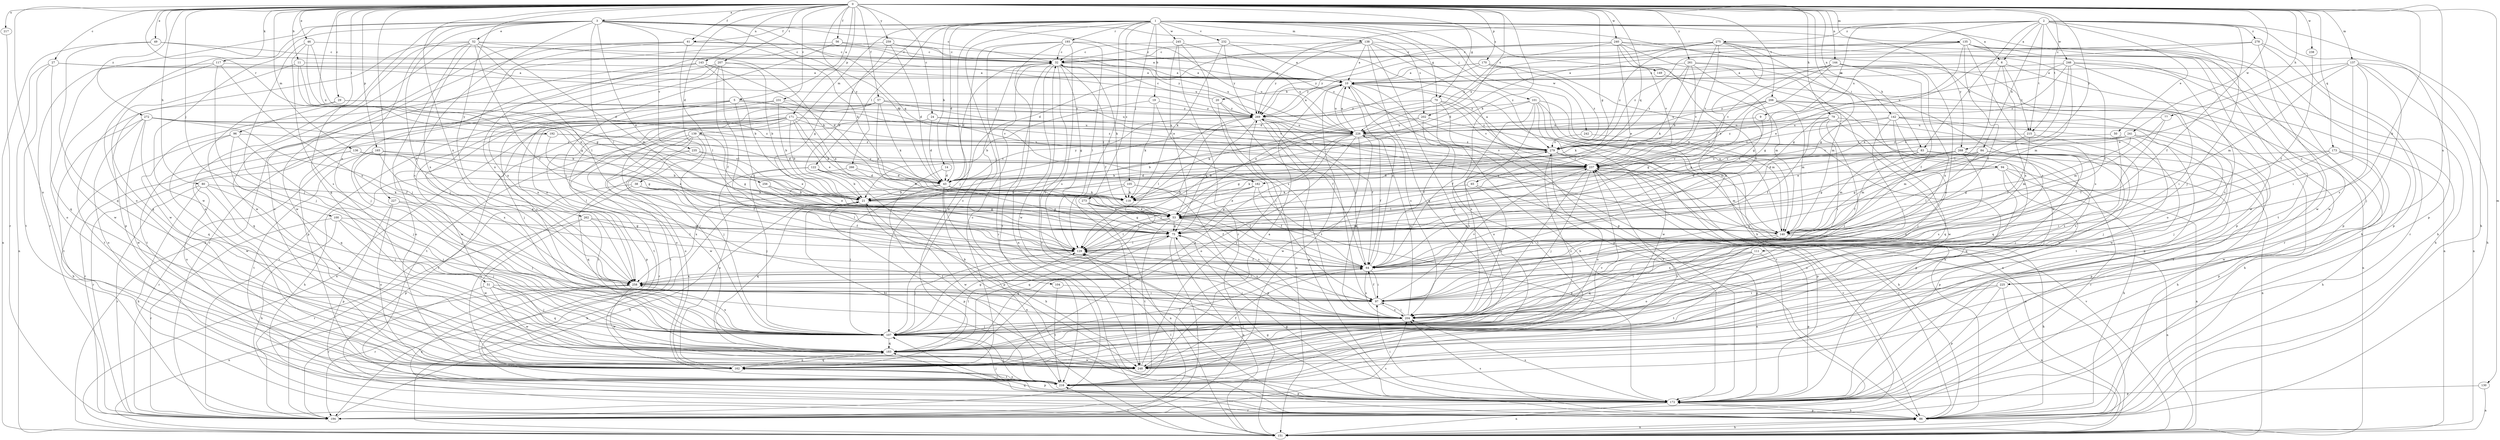 strict digraph  {
0;
1;
2;
3;
5;
6;
9;
10;
11;
14;
19;
20;
21;
24;
27;
29;
32;
38;
43;
46;
49;
50;
51;
52;
53;
56;
57;
61;
64;
65;
70;
75;
77;
79;
80;
83;
84;
86;
94;
96;
97;
100;
101;
104;
105;
107;
111;
117;
118;
122;
129;
130;
135;
136;
137;
138;
139;
140;
142;
143;
144;
149;
151;
162;
165;
170;
171;
172;
173;
182;
183;
192;
193;
194;
202;
204;
206;
207;
215;
216;
217;
225;
226;
227;
231;
232;
235;
237;
238;
240;
241;
242;
245;
246;
248;
256;
258;
259;
261;
262;
266;
268;
269;
272;
273;
275;
278;
279;
0 -> 3  [label=a];
0 -> 5  [label=a];
0 -> 11  [label=b];
0 -> 24  [label=c];
0 -> 27  [label=c];
0 -> 29  [label=c];
0 -> 38  [label=d];
0 -> 46  [label=e];
0 -> 49  [label=e];
0 -> 56  [label=f];
0 -> 57  [label=f];
0 -> 61  [label=f];
0 -> 65  [label=g];
0 -> 70  [label=g];
0 -> 77  [label=h];
0 -> 79  [label=h];
0 -> 80  [label=h];
0 -> 94  [label=i];
0 -> 96  [label=i];
0 -> 100  [label=j];
0 -> 111  [label=k];
0 -> 117  [label=k];
0 -> 118  [label=k];
0 -> 130  [label=m];
0 -> 135  [label=m];
0 -> 136  [label=m];
0 -> 137  [label=m];
0 -> 142  [label=n];
0 -> 143  [label=n];
0 -> 144  [label=n];
0 -> 162  [label=o];
0 -> 165  [label=p];
0 -> 170  [label=p];
0 -> 171  [label=p];
0 -> 173  [label=q];
0 -> 182  [label=q];
0 -> 192  [label=r];
0 -> 202  [label=s];
0 -> 206  [label=t];
0 -> 207  [label=t];
0 -> 215  [label=t];
0 -> 217  [label=u];
0 -> 225  [label=u];
0 -> 227  [label=v];
0 -> 231  [label=v];
0 -> 238  [label=w];
0 -> 240  [label=w];
0 -> 241  [label=w];
0 -> 256  [label=x];
0 -> 258  [label=x];
0 -> 259  [label=y];
0 -> 261  [label=y];
0 -> 262  [label=y];
0 -> 266  [label=y];
0 -> 268  [label=y];
0 -> 272  [label=z];
1 -> 6  [label=a];
1 -> 14  [label=b];
1 -> 19  [label=b];
1 -> 43  [label=d];
1 -> 61  [label=f];
1 -> 70  [label=g];
1 -> 75  [label=g];
1 -> 83  [label=h];
1 -> 101  [label=j];
1 -> 104  [label=j];
1 -> 105  [label=j];
1 -> 107  [label=j];
1 -> 122  [label=l];
1 -> 129  [label=l];
1 -> 138  [label=m];
1 -> 139  [label=m];
1 -> 149  [label=n];
1 -> 193  [label=r];
1 -> 225  [label=u];
1 -> 232  [label=v];
1 -> 242  [label=w];
1 -> 245  [label=w];
1 -> 268  [label=y];
1 -> 273  [label=z];
2 -> 6  [label=a];
2 -> 9  [label=a];
2 -> 50  [label=e];
2 -> 64  [label=f];
2 -> 83  [label=h];
2 -> 84  [label=h];
2 -> 86  [label=h];
2 -> 107  [label=j];
2 -> 172  [label=p];
2 -> 215  [label=t];
2 -> 226  [label=u];
2 -> 246  [label=w];
2 -> 269  [label=y];
2 -> 275  [label=z];
2 -> 278  [label=z];
3 -> 32  [label=c];
3 -> 43  [label=d];
3 -> 51  [label=e];
3 -> 52  [label=e];
3 -> 53  [label=e];
3 -> 118  [label=k];
3 -> 129  [label=l];
3 -> 162  [label=o];
3 -> 182  [label=q];
3 -> 183  [label=q];
3 -> 194  [label=r];
3 -> 202  [label=s];
3 -> 204  [label=s];
3 -> 235  [label=v];
3 -> 248  [label=w];
3 -> 258  [label=x];
3 -> 279  [label=z];
5 -> 53  [label=e];
5 -> 129  [label=l];
5 -> 194  [label=r];
5 -> 204  [label=s];
5 -> 248  [label=w];
5 -> 269  [label=y];
6 -> 10  [label=a];
6 -> 129  [label=l];
6 -> 151  [label=n];
6 -> 215  [label=t];
6 -> 258  [label=x];
9 -> 53  [label=e];
9 -> 226  [label=u];
10 -> 20  [label=b];
10 -> 86  [label=h];
10 -> 172  [label=p];
10 -> 204  [label=s];
10 -> 216  [label=t];
10 -> 226  [label=u];
11 -> 10  [label=a];
11 -> 53  [label=e];
11 -> 75  [label=g];
11 -> 183  [label=q];
14 -> 43  [label=d];
14 -> 216  [label=t];
19 -> 21  [label=b];
19 -> 97  [label=i];
19 -> 118  [label=k];
19 -> 269  [label=y];
20 -> 32  [label=c];
20 -> 64  [label=f];
20 -> 151  [label=n];
20 -> 269  [label=y];
21 -> 53  [label=e];
21 -> 172  [label=p];
21 -> 183  [label=q];
21 -> 248  [label=w];
24 -> 43  [label=d];
24 -> 216  [label=t];
24 -> 226  [label=u];
24 -> 237  [label=v];
27 -> 10  [label=a];
27 -> 151  [label=n];
27 -> 183  [label=q];
27 -> 216  [label=t];
27 -> 269  [label=y];
29 -> 183  [label=q];
29 -> 216  [label=t];
29 -> 237  [label=v];
29 -> 269  [label=y];
32 -> 10  [label=a];
32 -> 43  [label=d];
32 -> 64  [label=f];
32 -> 75  [label=g];
32 -> 118  [label=k];
32 -> 204  [label=s];
32 -> 216  [label=t];
32 -> 248  [label=w];
38 -> 21  [label=b];
38 -> 64  [label=f];
38 -> 129  [label=l];
38 -> 162  [label=o];
38 -> 172  [label=p];
43 -> 21  [label=b];
43 -> 75  [label=g];
43 -> 86  [label=h];
43 -> 107  [label=j];
43 -> 118  [label=k];
43 -> 151  [label=n];
43 -> 258  [label=x];
43 -> 269  [label=y];
46 -> 32  [label=c];
46 -> 43  [label=d];
46 -> 75  [label=g];
46 -> 107  [label=j];
46 -> 204  [label=s];
49 -> 32  [label=c];
49 -> 151  [label=n];
49 -> 183  [label=q];
49 -> 226  [label=u];
50 -> 107  [label=j];
50 -> 204  [label=s];
50 -> 279  [label=z];
51 -> 97  [label=i];
51 -> 107  [label=j];
51 -> 183  [label=q];
51 -> 194  [label=r];
51 -> 248  [label=w];
52 -> 32  [label=c];
52 -> 64  [label=f];
52 -> 107  [label=j];
52 -> 118  [label=k];
52 -> 129  [label=l];
52 -> 140  [label=m];
52 -> 162  [label=o];
52 -> 172  [label=p];
52 -> 248  [label=w];
52 -> 258  [label=x];
53 -> 75  [label=g];
53 -> 97  [label=i];
53 -> 129  [label=l];
53 -> 140  [label=m];
53 -> 183  [label=q];
53 -> 216  [label=t];
56 -> 32  [label=c];
56 -> 97  [label=i];
56 -> 151  [label=n];
56 -> 226  [label=u];
57 -> 53  [label=e];
57 -> 107  [label=j];
57 -> 118  [label=k];
57 -> 162  [label=o];
57 -> 226  [label=u];
57 -> 237  [label=v];
57 -> 258  [label=x];
57 -> 269  [label=y];
61 -> 32  [label=c];
61 -> 107  [label=j];
61 -> 129  [label=l];
61 -> 162  [label=o];
61 -> 248  [label=w];
61 -> 269  [label=y];
64 -> 10  [label=a];
64 -> 97  [label=i];
64 -> 204  [label=s];
64 -> 258  [label=x];
64 -> 269  [label=y];
65 -> 53  [label=e];
65 -> 118  [label=k];
65 -> 172  [label=p];
65 -> 204  [label=s];
70 -> 53  [label=e];
70 -> 194  [label=r];
70 -> 216  [label=t];
70 -> 237  [label=v];
70 -> 269  [label=y];
70 -> 279  [label=z];
75 -> 129  [label=l];
75 -> 151  [label=n];
75 -> 183  [label=q];
75 -> 194  [label=r];
75 -> 204  [label=s];
77 -> 64  [label=f];
77 -> 140  [label=m];
77 -> 226  [label=u];
79 -> 64  [label=f];
79 -> 97  [label=i];
79 -> 107  [label=j];
79 -> 183  [label=q];
79 -> 226  [label=u];
79 -> 248  [label=w];
79 -> 279  [label=z];
80 -> 86  [label=h];
80 -> 107  [label=j];
80 -> 118  [label=k];
80 -> 183  [label=q];
80 -> 194  [label=r];
83 -> 21  [label=b];
83 -> 64  [label=f];
83 -> 140  [label=m];
83 -> 151  [label=n];
83 -> 183  [label=q];
83 -> 194  [label=r];
83 -> 237  [label=v];
84 -> 21  [label=b];
84 -> 43  [label=d];
84 -> 75  [label=g];
84 -> 86  [label=h];
84 -> 107  [label=j];
84 -> 129  [label=l];
84 -> 172  [label=p];
84 -> 204  [label=s];
84 -> 237  [label=v];
86 -> 32  [label=c];
86 -> 75  [label=g];
86 -> 107  [label=j];
86 -> 151  [label=n];
86 -> 172  [label=p];
86 -> 183  [label=q];
86 -> 204  [label=s];
86 -> 237  [label=v];
86 -> 258  [label=x];
94 -> 43  [label=d];
94 -> 86  [label=h];
94 -> 151  [label=n];
94 -> 162  [label=o];
94 -> 172  [label=p];
94 -> 258  [label=x];
96 -> 86  [label=h];
96 -> 107  [label=j];
96 -> 183  [label=q];
96 -> 248  [label=w];
96 -> 279  [label=z];
97 -> 64  [label=f];
97 -> 129  [label=l];
97 -> 204  [label=s];
97 -> 237  [label=v];
97 -> 279  [label=z];
100 -> 75  [label=g];
100 -> 86  [label=h];
100 -> 97  [label=i];
100 -> 107  [label=j];
100 -> 194  [label=r];
101 -> 64  [label=f];
101 -> 86  [label=h];
101 -> 140  [label=m];
101 -> 151  [label=n];
101 -> 162  [label=o];
101 -> 204  [label=s];
101 -> 248  [label=w];
101 -> 269  [label=y];
104 -> 97  [label=i];
104 -> 216  [label=t];
105 -> 21  [label=b];
105 -> 64  [label=f];
105 -> 118  [label=k];
105 -> 172  [label=p];
105 -> 248  [label=w];
107 -> 32  [label=c];
107 -> 75  [label=g];
107 -> 183  [label=q];
107 -> 258  [label=x];
111 -> 64  [label=f];
111 -> 97  [label=i];
111 -> 172  [label=p];
111 -> 216  [label=t];
111 -> 258  [label=x];
117 -> 10  [label=a];
117 -> 107  [label=j];
117 -> 162  [label=o];
117 -> 248  [label=w];
117 -> 258  [label=x];
122 -> 21  [label=b];
122 -> 43  [label=d];
122 -> 107  [label=j];
122 -> 162  [label=o];
122 -> 172  [label=p];
129 -> 64  [label=f];
129 -> 107  [label=j];
130 -> 151  [label=n];
130 -> 172  [label=p];
135 -> 32  [label=c];
135 -> 43  [label=d];
135 -> 53  [label=e];
135 -> 64  [label=f];
135 -> 86  [label=h];
135 -> 172  [label=p];
135 -> 204  [label=s];
135 -> 216  [label=t];
135 -> 248  [label=w];
135 -> 279  [label=z];
136 -> 21  [label=b];
136 -> 129  [label=l];
136 -> 162  [label=o];
136 -> 194  [label=r];
136 -> 237  [label=v];
137 -> 10  [label=a];
137 -> 53  [label=e];
137 -> 86  [label=h];
137 -> 97  [label=i];
137 -> 107  [label=j];
137 -> 140  [label=m];
137 -> 151  [label=n];
137 -> 204  [label=s];
138 -> 10  [label=a];
138 -> 32  [label=c];
138 -> 43  [label=d];
138 -> 86  [label=h];
138 -> 140  [label=m];
138 -> 162  [label=o];
138 -> 172  [label=p];
138 -> 183  [label=q];
138 -> 269  [label=y];
139 -> 75  [label=g];
139 -> 107  [label=j];
139 -> 162  [label=o];
139 -> 194  [label=r];
139 -> 216  [label=t];
139 -> 248  [label=w];
139 -> 279  [label=z];
140 -> 10  [label=a];
140 -> 53  [label=e];
140 -> 86  [label=h];
140 -> 151  [label=n];
140 -> 162  [label=o];
140 -> 183  [label=q];
140 -> 269  [label=y];
142 -> 86  [label=h];
142 -> 97  [label=i];
142 -> 107  [label=j];
142 -> 183  [label=q];
142 -> 216  [label=t];
142 -> 226  [label=u];
142 -> 237  [label=v];
142 -> 248  [label=w];
143 -> 10  [label=a];
143 -> 21  [label=b];
143 -> 43  [label=d];
143 -> 107  [label=j];
143 -> 248  [label=w];
144 -> 10  [label=a];
144 -> 53  [label=e];
144 -> 64  [label=f];
144 -> 75  [label=g];
144 -> 162  [label=o];
144 -> 204  [label=s];
144 -> 237  [label=v];
144 -> 258  [label=x];
149 -> 140  [label=m];
151 -> 21  [label=b];
151 -> 75  [label=g];
151 -> 86  [label=h];
151 -> 216  [label=t];
151 -> 237  [label=v];
162 -> 32  [label=c];
162 -> 172  [label=p];
162 -> 183  [label=q];
162 -> 216  [label=t];
165 -> 53  [label=e];
165 -> 107  [label=j];
165 -> 194  [label=r];
165 -> 216  [label=t];
165 -> 237  [label=v];
165 -> 258  [label=x];
170 -> 10  [label=a];
170 -> 43  [label=d];
170 -> 194  [label=r];
170 -> 258  [label=x];
170 -> 269  [label=y];
170 -> 279  [label=z];
171 -> 21  [label=b];
171 -> 53  [label=e];
171 -> 107  [label=j];
171 -> 118  [label=k];
171 -> 151  [label=n];
171 -> 162  [label=o];
171 -> 172  [label=p];
171 -> 194  [label=r];
171 -> 216  [label=t];
171 -> 226  [label=u];
171 -> 237  [label=v];
171 -> 279  [label=z];
172 -> 86  [label=h];
172 -> 97  [label=i];
172 -> 107  [label=j];
172 -> 129  [label=l];
172 -> 151  [label=n];
172 -> 194  [label=r];
172 -> 204  [label=s];
173 -> 75  [label=g];
173 -> 86  [label=h];
173 -> 97  [label=i];
173 -> 172  [label=p];
173 -> 237  [label=v];
173 -> 248  [label=w];
182 -> 21  [label=b];
182 -> 64  [label=f];
182 -> 75  [label=g];
182 -> 129  [label=l];
182 -> 172  [label=p];
183 -> 64  [label=f];
183 -> 129  [label=l];
183 -> 162  [label=o];
183 -> 248  [label=w];
183 -> 279  [label=z];
192 -> 43  [label=d];
192 -> 75  [label=g];
192 -> 194  [label=r];
192 -> 279  [label=z];
193 -> 32  [label=c];
193 -> 129  [label=l];
193 -> 151  [label=n];
193 -> 162  [label=o];
193 -> 194  [label=r];
193 -> 204  [label=s];
193 -> 226  [label=u];
194 -> 21  [label=b];
194 -> 129  [label=l];
194 -> 204  [label=s];
194 -> 237  [label=v];
202 -> 64  [label=f];
202 -> 118  [label=k];
202 -> 140  [label=m];
202 -> 226  [label=u];
204 -> 21  [label=b];
204 -> 97  [label=i];
204 -> 107  [label=j];
204 -> 226  [label=u];
206 -> 75  [label=g];
206 -> 118  [label=k];
206 -> 140  [label=m];
206 -> 151  [label=n];
206 -> 172  [label=p];
206 -> 226  [label=u];
206 -> 248  [label=w];
206 -> 269  [label=y];
207 -> 10  [label=a];
207 -> 21  [label=b];
207 -> 64  [label=f];
207 -> 129  [label=l];
207 -> 172  [label=p];
207 -> 194  [label=r];
207 -> 258  [label=x];
215 -> 129  [label=l];
215 -> 140  [label=m];
215 -> 204  [label=s];
215 -> 279  [label=z];
216 -> 10  [label=a];
216 -> 21  [label=b];
216 -> 107  [label=j];
216 -> 162  [label=o];
216 -> 172  [label=p];
216 -> 237  [label=v];
217 -> 194  [label=r];
225 -> 97  [label=i];
225 -> 151  [label=n];
225 -> 162  [label=o];
225 -> 172  [label=p];
226 -> 10  [label=a];
226 -> 21  [label=b];
226 -> 64  [label=f];
226 -> 75  [label=g];
226 -> 129  [label=l];
226 -> 162  [label=o];
226 -> 183  [label=q];
226 -> 204  [label=s];
226 -> 237  [label=v];
226 -> 248  [label=w];
226 -> 279  [label=z];
227 -> 53  [label=e];
227 -> 107  [label=j];
227 -> 162  [label=o];
227 -> 172  [label=p];
231 -> 21  [label=b];
231 -> 216  [label=t];
231 -> 237  [label=v];
231 -> 258  [label=x];
231 -> 269  [label=y];
232 -> 10  [label=a];
232 -> 32  [label=c];
232 -> 118  [label=k];
232 -> 269  [label=y];
232 -> 279  [label=z];
235 -> 53  [label=e];
235 -> 64  [label=f];
235 -> 86  [label=h];
235 -> 237  [label=v];
237 -> 43  [label=d];
237 -> 107  [label=j];
237 -> 118  [label=k];
237 -> 129  [label=l];
237 -> 140  [label=m];
237 -> 151  [label=n];
237 -> 204  [label=s];
238 -> 64  [label=f];
240 -> 32  [label=c];
240 -> 53  [label=e];
240 -> 64  [label=f];
240 -> 86  [label=h];
240 -> 172  [label=p];
240 -> 226  [label=u];
240 -> 237  [label=v];
240 -> 248  [label=w];
240 -> 269  [label=y];
241 -> 53  [label=e];
241 -> 107  [label=j];
241 -> 140  [label=m];
241 -> 216  [label=t];
241 -> 237  [label=v];
241 -> 279  [label=z];
242 -> 172  [label=p];
242 -> 279  [label=z];
245 -> 32  [label=c];
245 -> 53  [label=e];
245 -> 194  [label=r];
245 -> 204  [label=s];
245 -> 226  [label=u];
246 -> 10  [label=a];
246 -> 53  [label=e];
246 -> 86  [label=h];
246 -> 97  [label=i];
246 -> 140  [label=m];
246 -> 204  [label=s];
246 -> 226  [label=u];
246 -> 279  [label=z];
248 -> 64  [label=f];
248 -> 237  [label=v];
248 -> 269  [label=y];
256 -> 21  [label=b];
256 -> 53  [label=e];
256 -> 75  [label=g];
258 -> 97  [label=i];
258 -> 151  [label=n];
258 -> 194  [label=r];
258 -> 248  [label=w];
259 -> 10  [label=a];
259 -> 21  [label=b];
259 -> 32  [label=c];
259 -> 43  [label=d];
259 -> 258  [label=x];
261 -> 10  [label=a];
261 -> 75  [label=g];
261 -> 118  [label=k];
261 -> 140  [label=m];
261 -> 237  [label=v];
261 -> 258  [label=x];
261 -> 279  [label=z];
262 -> 97  [label=i];
262 -> 129  [label=l];
262 -> 140  [label=m];
262 -> 194  [label=r];
262 -> 248  [label=w];
266 -> 43  [label=d];
266 -> 118  [label=k];
266 -> 183  [label=q];
268 -> 75  [label=g];
268 -> 107  [label=j];
268 -> 140  [label=m];
268 -> 204  [label=s];
268 -> 237  [label=v];
269 -> 10  [label=a];
269 -> 64  [label=f];
269 -> 75  [label=g];
269 -> 97  [label=i];
269 -> 107  [label=j];
269 -> 129  [label=l];
269 -> 172  [label=p];
269 -> 226  [label=u];
272 -> 21  [label=b];
272 -> 64  [label=f];
272 -> 162  [label=o];
272 -> 183  [label=q];
272 -> 216  [label=t];
272 -> 226  [label=u];
272 -> 248  [label=w];
272 -> 279  [label=z];
273 -> 53  [label=e];
273 -> 64  [label=f];
273 -> 75  [label=g];
273 -> 151  [label=n];
273 -> 204  [label=s];
275 -> 21  [label=b];
275 -> 32  [label=c];
275 -> 53  [label=e];
275 -> 64  [label=f];
275 -> 75  [label=g];
275 -> 226  [label=u];
275 -> 237  [label=v];
275 -> 248  [label=w];
275 -> 269  [label=y];
275 -> 279  [label=z];
278 -> 32  [label=c];
278 -> 75  [label=g];
278 -> 172  [label=p];
278 -> 194  [label=r];
278 -> 248  [label=w];
279 -> 10  [label=a];
279 -> 21  [label=b];
279 -> 86  [label=h];
279 -> 162  [label=o];
279 -> 172  [label=p];
279 -> 237  [label=v];
}
